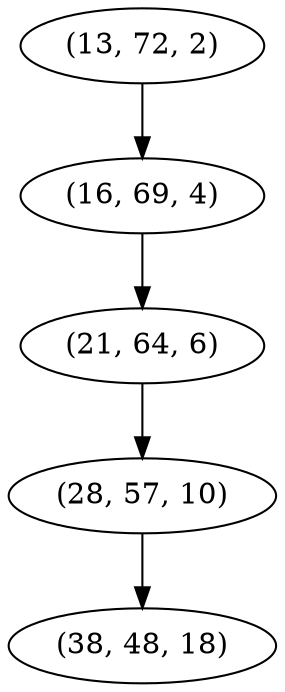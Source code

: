 digraph tree {
    "(13, 72, 2)";
    "(16, 69, 4)";
    "(21, 64, 6)";
    "(28, 57, 10)";
    "(38, 48, 18)";
    "(13, 72, 2)" -> "(16, 69, 4)";
    "(16, 69, 4)" -> "(21, 64, 6)";
    "(21, 64, 6)" -> "(28, 57, 10)";
    "(28, 57, 10)" -> "(38, 48, 18)";
}
